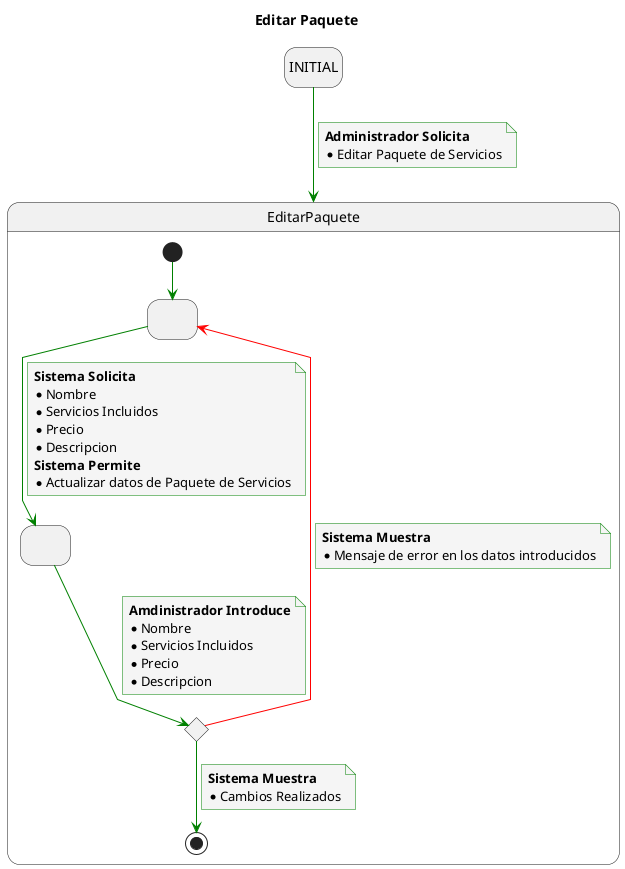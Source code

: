 @startuml
title Editar Paquete

skinparam {
    NoteBackgroundColor #whiteSmoke
    ArrowColor #green
    NoteBorderColor #green
    linetype polyline
}

hide empty description

state startState as "INITIAL"

startState --> EditarPaquete
note on link
    <b>Administrador Solicita</b>
    * Editar Paquete de Servicios
end note

state EditarPaquete{
state 2 as " "
state 3 as " "
state 4 <<choice>>

[*] -down-> 2

2 -down-> 3
note on link
<b>Sistema Solicita</b>
* Nombre
* Servicios Incluidos
* Precio
* Descripcion
<b>Sistema Permite</b>
* Actualizar datos de Paquete de Servicios
end note

3 -down-> 4
note on link
<b>Amdinistrador Introduce</b>
* Nombre
* Servicios Incluidos
* Precio
* Descripcion
end note

4 -down-> [*]
note on link
<b>Sistema Muestra</b>
* Cambios Realizados
end note

4 -[#red]-> 2
note on link
<b>Sistema Muestra</b>
* Mensaje de error en los datos introducidos
end note

}
@enduml